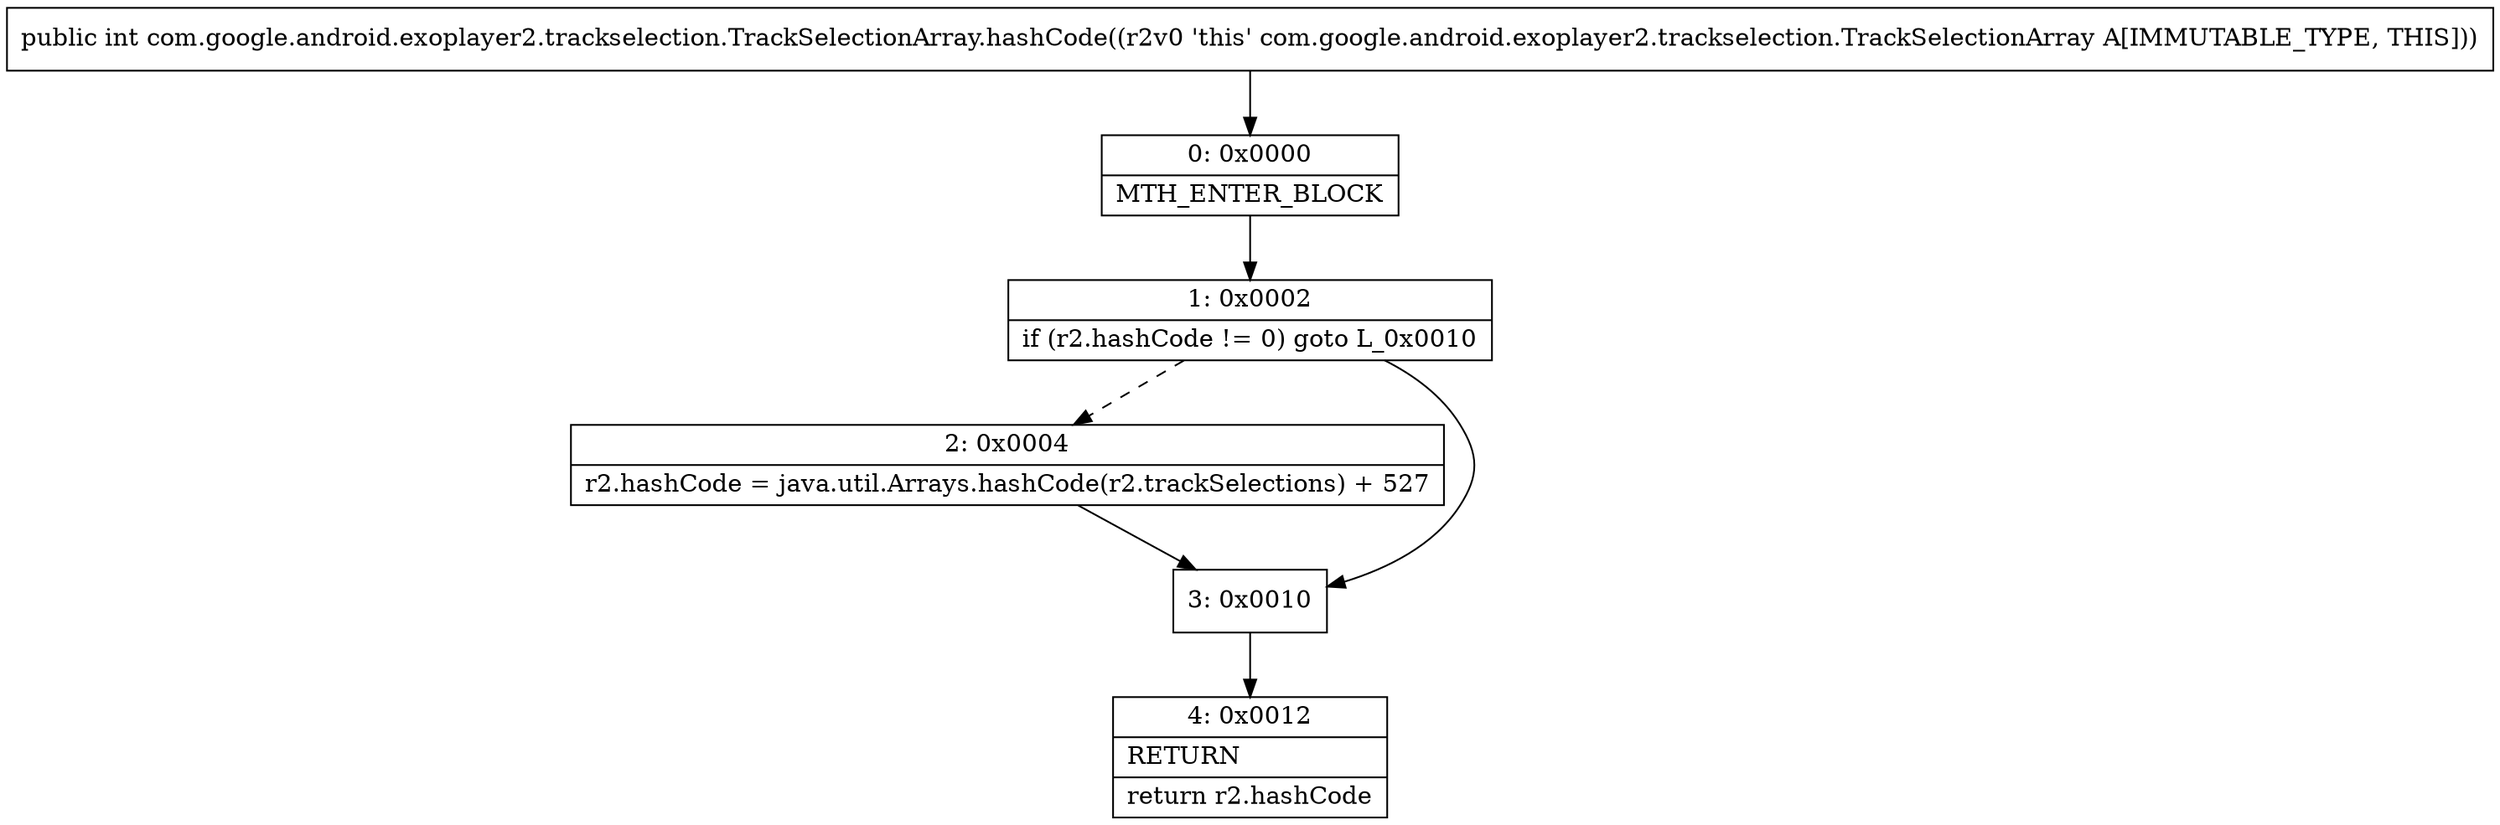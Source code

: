 digraph "CFG forcom.google.android.exoplayer2.trackselection.TrackSelectionArray.hashCode()I" {
Node_0 [shape=record,label="{0\:\ 0x0000|MTH_ENTER_BLOCK\l}"];
Node_1 [shape=record,label="{1\:\ 0x0002|if (r2.hashCode != 0) goto L_0x0010\l}"];
Node_2 [shape=record,label="{2\:\ 0x0004|r2.hashCode = java.util.Arrays.hashCode(r2.trackSelections) + 527\l}"];
Node_3 [shape=record,label="{3\:\ 0x0010}"];
Node_4 [shape=record,label="{4\:\ 0x0012|RETURN\l|return r2.hashCode\l}"];
MethodNode[shape=record,label="{public int com.google.android.exoplayer2.trackselection.TrackSelectionArray.hashCode((r2v0 'this' com.google.android.exoplayer2.trackselection.TrackSelectionArray A[IMMUTABLE_TYPE, THIS])) }"];
MethodNode -> Node_0;
Node_0 -> Node_1;
Node_1 -> Node_2[style=dashed];
Node_1 -> Node_3;
Node_2 -> Node_3;
Node_3 -> Node_4;
}

